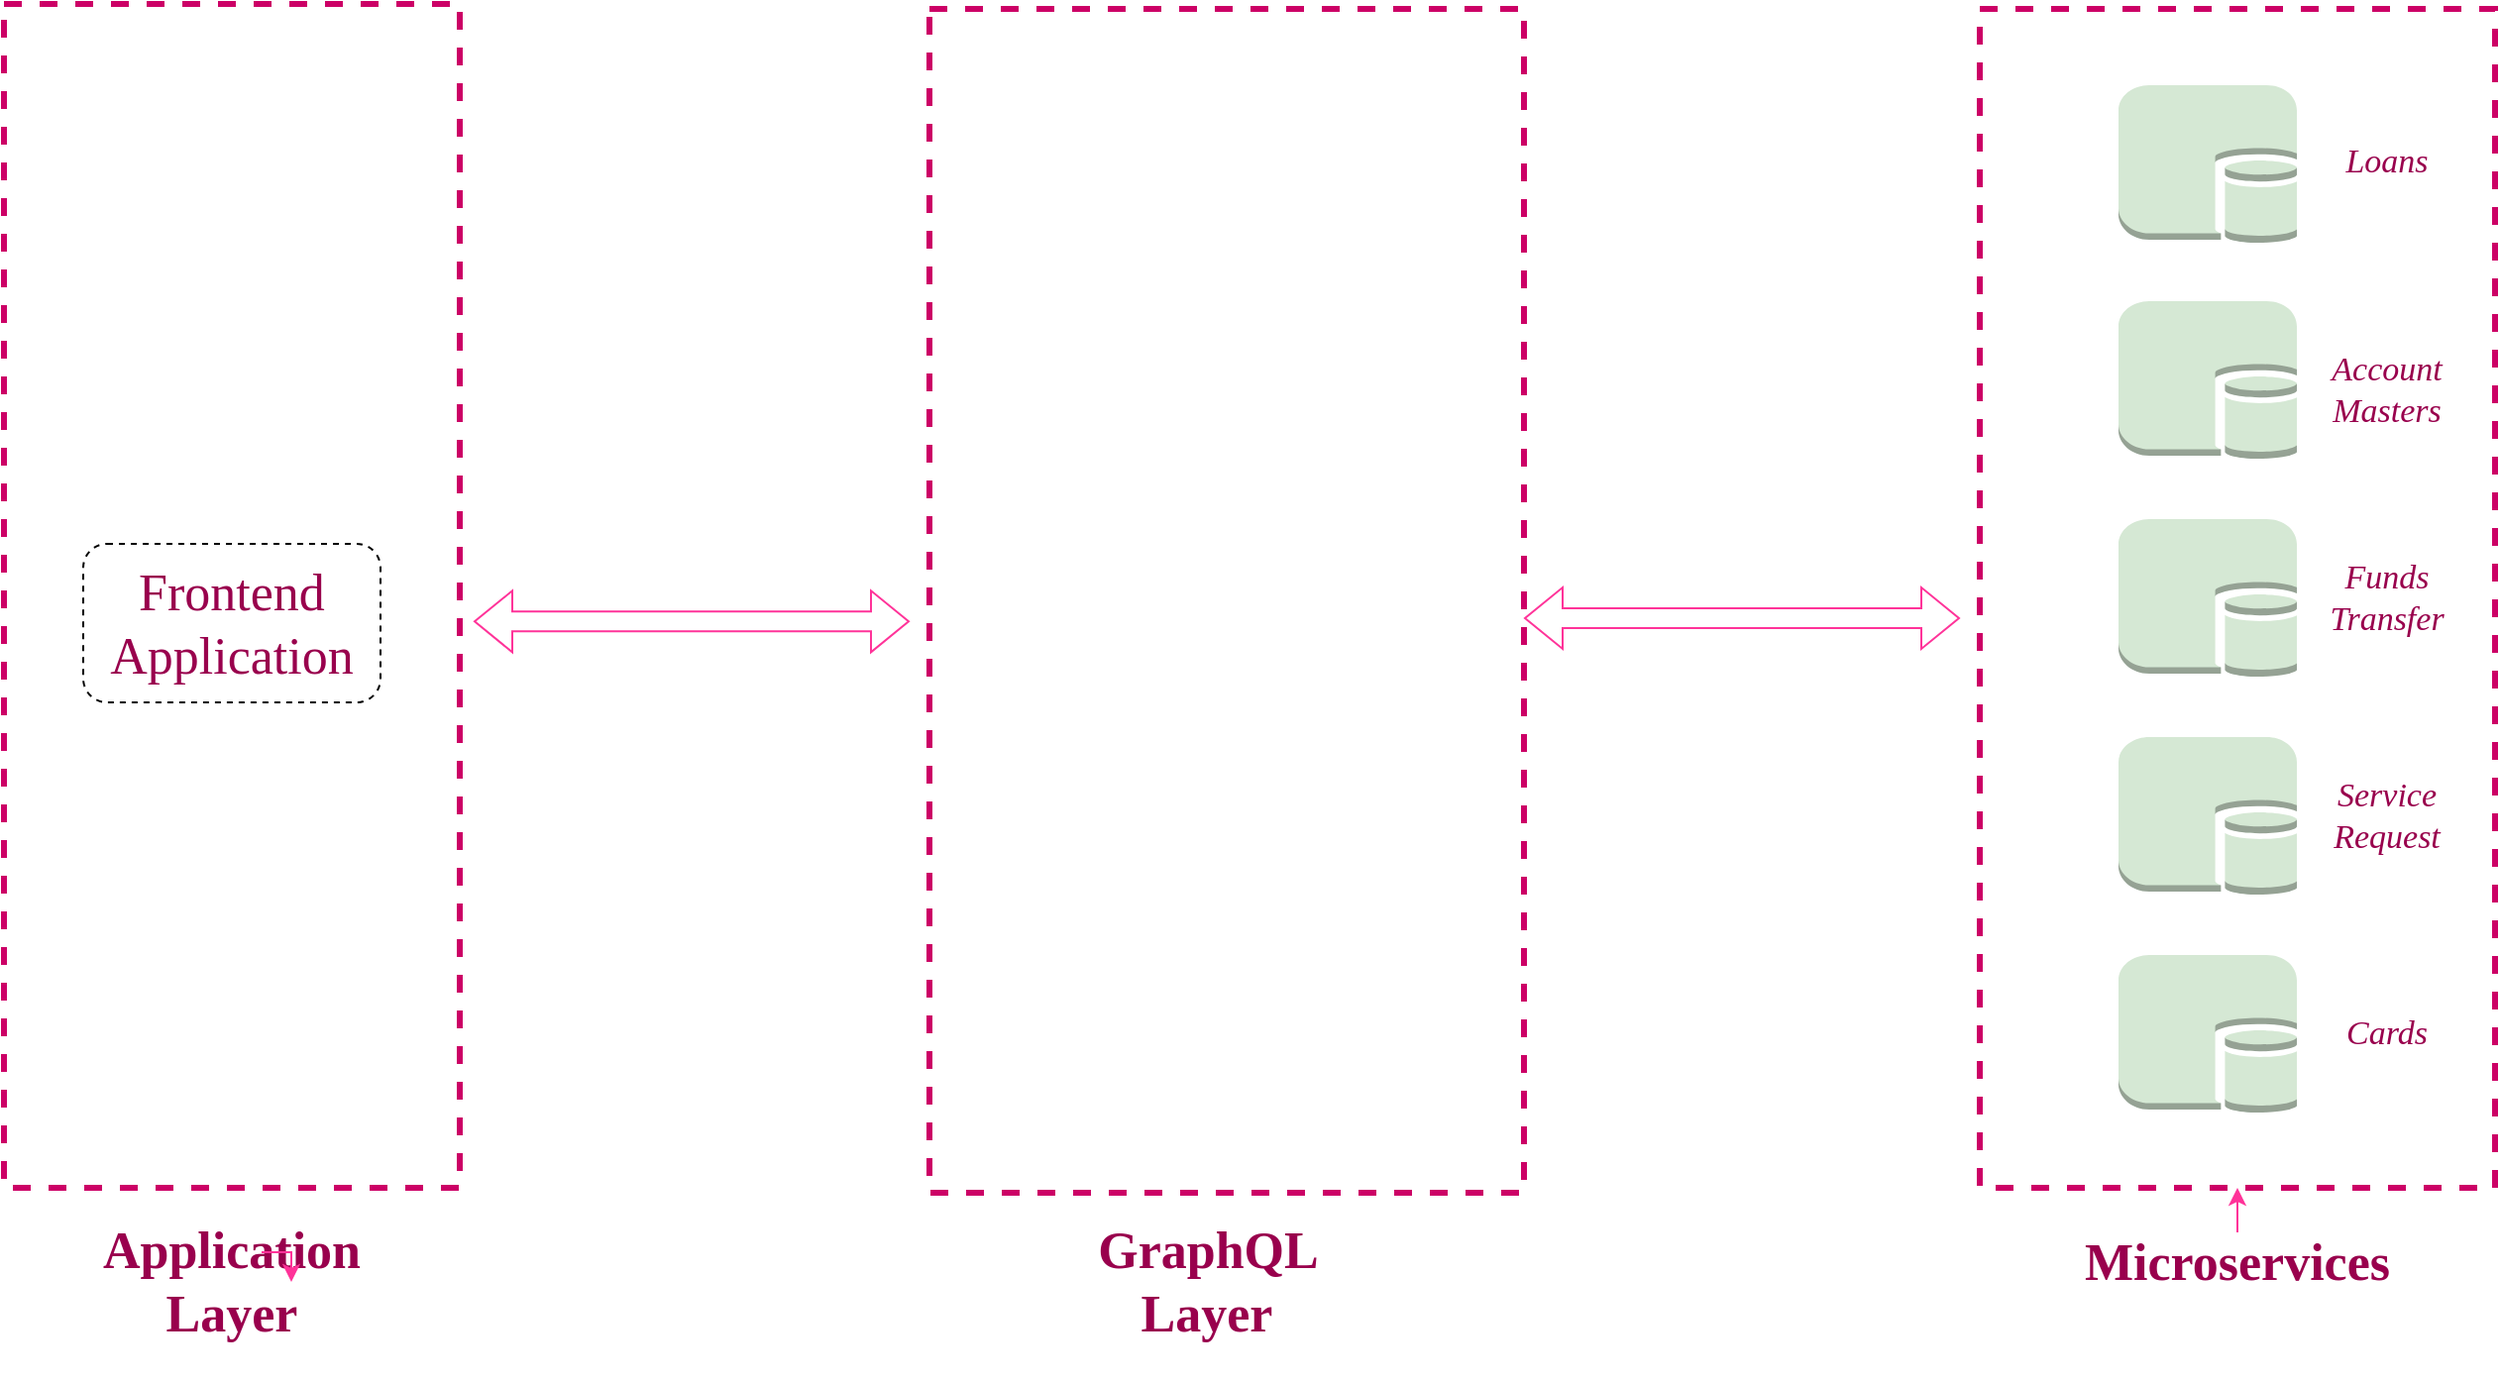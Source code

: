 <mxfile version="20.0.1" type="github" pages="3">
  <diagram id="vRsPocj77_2FEiKNVlzF" name="Top Architecture">
    <mxGraphModel grid="1" page="1" gridSize="10" guides="1" tooltips="1" connect="1" arrows="1" fold="1" pageScale="1" pageWidth="850" pageHeight="1100" math="0" shadow="0">
      <root>
        <mxCell id="0" />
        <mxCell id="1" parent="0" />
        <mxCell id="CYnxBcoMD72s8sqLq3w8-30" value="" style="rounded=0;whiteSpace=wrap;html=1;dashed=1;fontFamily=Tahoma;fontSize=26;fontColor=#99004D;fillColor=none;strokeColor=#CC0066;strokeWidth=3;" vertex="1" parent="1">
          <mxGeometry x="-437" width="230" height="597.5" as="geometry" />
        </mxCell>
        <mxCell id="CYnxBcoMD72s8sqLq3w8-26" value="" style="rounded=0;whiteSpace=wrap;html=1;dashed=1;fontFamily=Tahoma;fontSize=26;fontColor=#99004D;fillColor=none;strokeColor=#CC0066;strokeWidth=3;" vertex="1" parent="1">
          <mxGeometry x="30" y="2.5" width="300" height="597.5" as="geometry" />
        </mxCell>
        <mxCell id="CYnxBcoMD72s8sqLq3w8-9" value="" style="outlineConnect=0;dashed=0;verticalLabelPosition=bottom;verticalAlign=top;align=center;html=1;shape=mxgraph.aws3.db_on_instance;fillColor=#d5e8d4;strokeColor=#82b366;" vertex="1" parent="1">
          <mxGeometry x="630" y="150" width="90" height="80" as="geometry" />
        </mxCell>
        <mxCell id="CYnxBcoMD72s8sqLq3w8-2" value="" style="outlineConnect=0;dashed=0;verticalLabelPosition=bottom;verticalAlign=top;align=center;html=1;shape=mxgraph.aws3.db_on_instance;fillColor=#d5e8d4;strokeColor=#82b366;" vertex="1" parent="1">
          <mxGeometry x="630" y="260" width="90" height="80" as="geometry" />
        </mxCell>
        <mxCell id="CYnxBcoMD72s8sqLq3w8-3" value="&lt;div style=&quot;font-size: 17px;&quot;&gt;&lt;span style=&quot;font-size: 17px;&quot;&gt;Account &lt;br style=&quot;font-size: 17px;&quot;&gt;&lt;/span&gt;&lt;/div&gt;&lt;div style=&quot;font-size: 17px;&quot;&gt;&lt;span style=&quot;font-size: 17px;&quot;&gt;Masters&lt;br style=&quot;font-size: 17px;&quot;&gt;&lt;/span&gt;&lt;/div&gt;" style="text;html=1;align=center;verticalAlign=middle;resizable=0;points=[];autosize=1;strokeColor=none;fillColor=none;fontStyle=2;fontFamily=Tahoma;fontSize=17;fontColor=#99004D;" vertex="1" parent="1">
          <mxGeometry x="725" y="170" width="80" height="50" as="geometry" />
        </mxCell>
        <mxCell id="CYnxBcoMD72s8sqLq3w8-7" value="" style="outlineConnect=0;dashed=0;verticalLabelPosition=bottom;verticalAlign=top;align=center;html=1;shape=mxgraph.aws3.db_on_instance;fillColor=#d5e8d4;strokeColor=#82b366;" vertex="1" parent="1">
          <mxGeometry x="630" y="41" width="90" height="80" as="geometry" />
        </mxCell>
        <mxCell id="CYnxBcoMD72s8sqLq3w8-8" value="&lt;div style=&quot;font-size: 17px;&quot;&gt;&lt;span style=&quot;font-size: 17px;&quot;&gt;Funds&lt;/span&gt;&lt;/div&gt;&lt;div style=&quot;font-size: 17px;&quot;&gt;&lt;span style=&quot;font-size: 17px;&quot;&gt;Transfer&lt;br style=&quot;font-size: 17px;&quot;&gt;&lt;/span&gt;&lt;/div&gt;" style="text;html=1;align=center;verticalAlign=middle;resizable=0;points=[];autosize=1;strokeColor=none;fillColor=none;fontStyle=2;fontFamily=Tahoma;fontSize=17;fontColor=#99004D;" vertex="1" parent="1">
          <mxGeometry x="725" y="275" width="80" height="50" as="geometry" />
        </mxCell>
        <mxCell id="CYnxBcoMD72s8sqLq3w8-10" value="" style="outlineConnect=0;dashed=0;verticalLabelPosition=bottom;verticalAlign=top;align=center;html=1;shape=mxgraph.aws3.db_on_instance;fillColor=#d5e8d4;strokeColor=#82b366;" vertex="1" parent="1">
          <mxGeometry x="630" y="370" width="90" height="80" as="geometry" />
        </mxCell>
        <mxCell id="CYnxBcoMD72s8sqLq3w8-11" value="" style="outlineConnect=0;dashed=0;verticalLabelPosition=bottom;verticalAlign=top;align=center;html=1;shape=mxgraph.aws3.db_on_instance;fillColor=#d5e8d4;strokeColor=#82b366;" vertex="1" parent="1">
          <mxGeometry x="630" y="480" width="90" height="80" as="geometry" />
        </mxCell>
        <mxCell id="CYnxBcoMD72s8sqLq3w8-12" value="Loans" style="text;html=1;align=center;verticalAlign=middle;resizable=0;points=[];autosize=1;strokeColor=none;fillColor=none;fontStyle=2;fontFamily=Tahoma;fontSize=17;fontColor=#99004D;" vertex="1" parent="1">
          <mxGeometry x="735" y="65" width="60" height="30" as="geometry" />
        </mxCell>
        <mxCell id="CYnxBcoMD72s8sqLq3w8-13" value="&lt;div style=&quot;font-size: 17px;&quot;&gt;&lt;span style=&quot;font-size: 17px;&quot;&gt;Service &lt;br style=&quot;font-size: 17px;&quot;&gt;&lt;/span&gt;&lt;/div&gt;&lt;div style=&quot;font-size: 17px;&quot;&gt;&lt;span style=&quot;font-size: 17px;&quot;&gt;Request&lt;/span&gt;&lt;/div&gt;" style="text;html=1;align=center;verticalAlign=middle;resizable=0;points=[];autosize=1;strokeColor=none;fillColor=none;fontStyle=2;fontFamily=Tahoma;fontSize=17;fontColor=#99004D;" vertex="1" parent="1">
          <mxGeometry x="725" y="385" width="80" height="50" as="geometry" />
        </mxCell>
        <mxCell id="CYnxBcoMD72s8sqLq3w8-14" value="&lt;span style=&quot;font-size: 17px;&quot;&gt;Cards&lt;/span&gt;" style="text;html=1;align=center;verticalAlign=middle;resizable=0;points=[];autosize=1;strokeColor=none;fillColor=none;fontStyle=2;fontFamily=Tahoma;fontSize=17;fontColor=#99004D;" vertex="1" parent="1">
          <mxGeometry x="735" y="505" width="60" height="30" as="geometry" />
        </mxCell>
        <mxCell id="CYnxBcoMD72s8sqLq3w8-16" value="" style="shape=image;verticalLabelPosition=bottom;labelBackgroundColor=default;verticalAlign=top;aspect=fixed;imageAspect=0;image=https://www.kindpng.com/picc/m/250-2500982_apollo-graphql-logo-hd-png-download.png;" vertex="1" parent="1">
          <mxGeometry x="55" y="270" width="258.48" height="85" as="geometry" />
        </mxCell>
        <mxCell id="CYnxBcoMD72s8sqLq3w8-17" value="" style="shape=flexArrow;endArrow=classic;startArrow=classic;html=1;rounded=0;fontFamily=Tahoma;fontSize=12;fontColor=#FF3399;fillColor=#FFFFFF;strokeColor=#FF3399;" edge="1" parent="1">
          <mxGeometry width="100" height="100" relative="1" as="geometry">
            <mxPoint x="330" y="310" as="sourcePoint" />
            <mxPoint x="550" y="310" as="targetPoint" />
          </mxGeometry>
        </mxCell>
        <mxCell id="CYnxBcoMD72s8sqLq3w8-22" value="" style="rounded=0;whiteSpace=wrap;html=1;fontFamily=Tahoma;fontSize=17;fontColor=#99004D;fillColor=none;dashed=1;strokeWidth=3;strokeColor=#CC0066;" vertex="1" parent="1">
          <mxGeometry x="560" y="2.5" width="260" height="595" as="geometry" />
        </mxCell>
        <mxCell id="CYnxBcoMD72s8sqLq3w8-28" value="" style="edgeStyle=orthogonalEdgeStyle;rounded=0;orthogonalLoop=1;jettySize=auto;html=1;fontFamily=Tahoma;fontSize=26;fontColor=#99004D;strokeColor=#FF3399;fillColor=#FFFFFF;" edge="1" parent="1" source="CYnxBcoMD72s8sqLq3w8-23" target="CYnxBcoMD72s8sqLq3w8-22">
          <mxGeometry relative="1" as="geometry" />
        </mxCell>
        <mxCell id="CYnxBcoMD72s8sqLq3w8-23" value="&lt;h1 style=&quot;font-size: 26px;&quot;&gt;&lt;font style=&quot;font-size: 26px;&quot;&gt;Microservices&lt;/font&gt;&lt;/h1&gt;" style="text;html=1;strokeColor=none;fillColor=none;align=center;verticalAlign=middle;whiteSpace=wrap;rounded=0;dashed=1;fontFamily=Tahoma;fontSize=17;fontColor=#99004D;" vertex="1" parent="1">
          <mxGeometry x="660" y="620" width="60" height="30" as="geometry" />
        </mxCell>
        <mxCell id="CYnxBcoMD72s8sqLq3w8-24" value="&lt;div&gt;Frontend&lt;/div&gt;&lt;div&gt;Application&lt;br&gt;&lt;/div&gt;" style="rounded=1;whiteSpace=wrap;html=1;dashed=1;fontFamily=Tahoma;fontSize=26;fontColor=#99004D;fillColor=none;" vertex="1" parent="1">
          <mxGeometry x="-397" y="272.5" width="150" height="80" as="geometry" />
        </mxCell>
        <mxCell id="CYnxBcoMD72s8sqLq3w8-29" value="&lt;h1 style=&quot;font-size: 26px;&quot;&gt;&lt;font style=&quot;font-size: 26px;&quot;&gt;GraphQL Layer&lt;br&gt;&lt;/font&gt;&lt;/h1&gt;" style="text;html=1;strokeColor=none;fillColor=none;align=center;verticalAlign=middle;whiteSpace=wrap;rounded=0;dashed=1;fontFamily=Tahoma;fontSize=17;fontColor=#99004D;" vertex="1" parent="1">
          <mxGeometry x="140" y="630" width="60" height="30" as="geometry" />
        </mxCell>
        <mxCell id="CYnxBcoMD72s8sqLq3w8-31" value="" style="shape=flexArrow;endArrow=classic;startArrow=classic;html=1;rounded=0;fontFamily=Tahoma;fontSize=12;fontColor=#FF3399;fillColor=#FFFFFF;strokeColor=#FF3399;" edge="1" parent="1">
          <mxGeometry width="100" height="100" relative="1" as="geometry">
            <mxPoint x="-200" y="311.67" as="sourcePoint" />
            <mxPoint x="20" y="311.67" as="targetPoint" />
          </mxGeometry>
        </mxCell>
        <mxCell id="CYnxBcoMD72s8sqLq3w8-32" value="&lt;h1 style=&quot;font-size: 26px;&quot;&gt;&lt;font style=&quot;font-size: 26px;&quot;&gt;Application Layer&lt;/font&gt;&lt;/h1&gt;" style="text;html=1;strokeColor=none;fillColor=none;align=center;verticalAlign=middle;whiteSpace=wrap;rounded=0;dashed=1;fontFamily=Tahoma;fontSize=17;fontColor=#99004D;" vertex="1" parent="1">
          <mxGeometry x="-352" y="630" width="60" height="30" as="geometry" />
        </mxCell>
        <mxCell id="CYnxBcoMD72s8sqLq3w8-33" style="edgeStyle=orthogonalEdgeStyle;rounded=0;orthogonalLoop=1;jettySize=auto;html=1;exitX=0.75;exitY=0;exitDx=0;exitDy=0;entryX=1;entryY=0.5;entryDx=0;entryDy=0;fontFamily=Tahoma;fontSize=26;fontColor=#99004D;strokeColor=#FF3399;fillColor=#FFFFFF;" edge="1" parent="1" source="CYnxBcoMD72s8sqLq3w8-32" target="CYnxBcoMD72s8sqLq3w8-32">
          <mxGeometry relative="1" as="geometry" />
        </mxCell>
      </root>
    </mxGraphModel>
  </diagram>
  <diagram id="tWN6ITL1jaFZWvNV8QjN" name="Frontend">
    <mxGraphModel grid="1" page="1" gridSize="10" guides="1" tooltips="1" connect="1" arrows="1" fold="1" pageScale="1" pageWidth="827" pageHeight="1169" math="0" shadow="0">
      <root>
        <mxCell id="0" />
        <mxCell id="1" parent="0" />
        <mxCell id="mEwxDdKx8X9GUq1SJ9Rs-1" value="" style="rounded=0;whiteSpace=wrap;html=1;" vertex="1" parent="1">
          <mxGeometry x="940" y="5" width="750" height="370" as="geometry" />
        </mxCell>
        <mxCell id="mEwxDdKx8X9GUq1SJ9Rs-2" value="" style="endArrow=none;html=1;rounded=0;entryX=-0.003;entryY=0.103;entryDx=0;entryDy=0;entryPerimeter=0;exitX=1;exitY=0.108;exitDx=0;exitDy=0;exitPerimeter=0;" edge="1" parent="1" source="mEwxDdKx8X9GUq1SJ9Rs-1" target="mEwxDdKx8X9GUq1SJ9Rs-1">
          <mxGeometry width="50" height="50" relative="1" as="geometry">
            <mxPoint x="400" y="220" as="sourcePoint" />
            <mxPoint x="450" y="170" as="targetPoint" />
          </mxGeometry>
        </mxCell>
        <mxCell id="mEwxDdKx8X9GUq1SJ9Rs-5" value="Customer Overview" style="text;html=1;strokeColor=none;fillColor=none;align=center;verticalAlign=middle;whiteSpace=wrap;rounded=0;fontStyle=1" vertex="1" parent="1">
          <mxGeometry x="50" y="25" width="120" height="30" as="geometry" />
        </mxCell>
        <mxCell id="mEwxDdKx8X9GUq1SJ9Rs-6" value="Transactions" style="text;html=1;strokeColor=none;fillColor=none;align=center;verticalAlign=middle;whiteSpace=wrap;rounded=0;" vertex="1" parent="1">
          <mxGeometry x="330" y="25" width="120" height="30" as="geometry" />
        </mxCell>
        <mxCell id="mEwxDdKx8X9GUq1SJ9Rs-7" value="Services" style="text;html=1;strokeColor=none;fillColor=none;align=center;verticalAlign=middle;whiteSpace=wrap;rounded=0;" vertex="1" parent="1">
          <mxGeometry x="580" y="25" width="120" height="30" as="geometry" />
        </mxCell>
        <mxCell id="mEwxDdKx8X9GUq1SJ9Rs-8" value="" style="rounded=1;whiteSpace=wrap;html=1;" vertex="1" parent="1">
          <mxGeometry x="50" y="75" width="335" height="195" as="geometry" />
        </mxCell>
        <mxCell id="mEwxDdKx8X9GUq1SJ9Rs-9" value="Personal Information" style="text;html=1;align=center;verticalAlign=middle;resizable=0;points=[];autosize=1;strokeColor=none;fillColor=none;" vertex="1" parent="1">
          <mxGeometry x="155" y="85" width="125" height="20" as="geometry" />
        </mxCell>
        <mxCell id="mEwxDdKx8X9GUq1SJ9Rs-10" value="" style="endArrow=none;html=1;rounded=0;" edge="1" parent="1">
          <mxGeometry width="50" height="50" relative="1" as="geometry">
            <mxPoint x="50" y="110" as="sourcePoint" />
            <mxPoint x="385" y="110" as="targetPoint" />
          </mxGeometry>
        </mxCell>
        <mxCell id="mEwxDdKx8X9GUq1SJ9Rs-11" value="Name:" style="text;html=1;align=center;verticalAlign=middle;resizable=0;points=[];autosize=1;strokeColor=none;fillColor=none;" vertex="1" parent="1">
          <mxGeometry x="80" y="125" width="50" height="20" as="geometry" />
        </mxCell>
        <mxCell id="mEwxDdKx8X9GUq1SJ9Rs-12" value="Age:" style="text;html=1;strokeColor=none;fillColor=none;align=center;verticalAlign=middle;whiteSpace=wrap;rounded=0;" vertex="1" parent="1">
          <mxGeometry x="70" y="140" width="60" height="30" as="geometry" />
        </mxCell>
        <mxCell id="mEwxDdKx8X9GUq1SJ9Rs-13" value="Sex:" style="text;html=1;strokeColor=none;fillColor=none;align=center;verticalAlign=middle;whiteSpace=wrap;rounded=0;" vertex="1" parent="1">
          <mxGeometry x="70" y="165" width="60" height="30" as="geometry" />
        </mxCell>
        <mxCell id="mEwxDdKx8X9GUq1SJ9Rs-14" value="DoB:" style="text;html=1;strokeColor=none;fillColor=none;align=center;verticalAlign=middle;whiteSpace=wrap;rounded=0;" vertex="1" parent="1">
          <mxGeometry x="70" y="185" width="60" height="30" as="geometry" />
        </mxCell>
        <mxCell id="mEwxDdKx8X9GUq1SJ9Rs-15" value="National ID:" style="text;html=1;strokeColor=none;fillColor=none;align=center;verticalAlign=middle;whiteSpace=wrap;rounded=0;" vertex="1" parent="1">
          <mxGeometry x="75" y="210" width="85" height="30" as="geometry" />
        </mxCell>
        <mxCell id="mEwxDdKx8X9GUq1SJ9Rs-16" value="Address:" style="text;html=1;strokeColor=none;fillColor=none;align=center;verticalAlign=middle;whiteSpace=wrap;rounded=0;" vertex="1" parent="1">
          <mxGeometry x="80" y="235" width="60" height="30" as="geometry" />
        </mxCell>
        <mxCell id="mEwxDdKx8X9GUq1SJ9Rs-17" value="Andrew Symonds" style="text;html=1;strokeColor=none;fillColor=none;align=center;verticalAlign=middle;whiteSpace=wrap;rounded=0;" vertex="1" parent="1">
          <mxGeometry x="165" y="120" width="170" height="30" as="geometry" />
        </mxCell>
        <mxCell id="mEwxDdKx8X9GUq1SJ9Rs-18" value="50" style="text;html=1;strokeColor=none;fillColor=none;align=center;verticalAlign=middle;whiteSpace=wrap;rounded=0;" vertex="1" parent="1">
          <mxGeometry x="190" y="140" width="60" height="30" as="geometry" />
        </mxCell>
        <mxCell id="mEwxDdKx8X9GUq1SJ9Rs-19" value="Male" style="text;html=1;strokeColor=none;fillColor=none;align=center;verticalAlign=middle;whiteSpace=wrap;rounded=0;" vertex="1" parent="1">
          <mxGeometry x="195" y="160" width="60" height="30" as="geometry" />
        </mxCell>
        <mxCell id="mEwxDdKx8X9GUq1SJ9Rs-20" value="29/12/1972" style="text;html=1;strokeColor=none;fillColor=none;align=center;verticalAlign=middle;whiteSpace=wrap;rounded=0;" vertex="1" parent="1">
          <mxGeometry x="210" y="185" width="60" height="30" as="geometry" />
        </mxCell>
        <mxCell id="mEwxDdKx8X9GUq1SJ9Rs-22" value="BY*******N" style="text;html=1;strokeColor=none;fillColor=none;align=center;verticalAlign=middle;whiteSpace=wrap;rounded=0;" vertex="1" parent="1">
          <mxGeometry x="210" y="210" width="60" height="30" as="geometry" />
        </mxCell>
        <mxCell id="mEwxDdKx8X9GUq1SJ9Rs-23" value="101, Clock Tower, Gurgaon" style="text;html=1;strokeColor=none;fillColor=none;align=center;verticalAlign=middle;whiteSpace=wrap;rounded=0;" vertex="1" parent="1">
          <mxGeometry x="160" y="235" width="230" height="30" as="geometry" />
        </mxCell>
        <mxCell id="mEwxDdKx8X9GUq1SJ9Rs-24" value="" style="rounded=1;whiteSpace=wrap;html=1;" vertex="1" parent="1">
          <mxGeometry x="455" y="75" width="335" height="200" as="geometry" />
        </mxCell>
        <mxCell id="mEwxDdKx8X9GUq1SJ9Rs-25" value="Account Details" style="text;html=1;align=center;verticalAlign=middle;resizable=0;points=[];autosize=1;strokeColor=none;fillColor=none;" vertex="1" parent="1">
          <mxGeometry x="575" y="85" width="95" height="20" as="geometry" />
        </mxCell>
        <mxCell id="mEwxDdKx8X9GUq1SJ9Rs-26" value="" style="endArrow=none;html=1;rounded=0;" edge="1" parent="1">
          <mxGeometry width="50" height="50" relative="1" as="geometry">
            <mxPoint x="455" y="110" as="sourcePoint" />
            <mxPoint x="790.0" y="110" as="targetPoint" />
          </mxGeometry>
        </mxCell>
        <mxCell id="mEwxDdKx8X9GUq1SJ9Rs-27" value="Account No.:" style="text;html=1;align=center;verticalAlign=middle;resizable=0;points=[];autosize=1;strokeColor=none;fillColor=none;" vertex="1" parent="1">
          <mxGeometry x="482.5" y="122.5" width="80" height="20" as="geometry" />
        </mxCell>
        <mxCell id="mEwxDdKx8X9GUq1SJ9Rs-31" value="Rate of Interest" style="text;html=1;strokeColor=none;fillColor=none;align=center;verticalAlign=middle;whiteSpace=wrap;rounded=0;" vertex="1" parent="1">
          <mxGeometry x="475" y="177.5" width="105" height="30" as="geometry" />
        </mxCell>
        <mxCell id="mEwxDdKx8X9GUq1SJ9Rs-32" value="IFSC:" style="text;html=1;strokeColor=none;fillColor=none;align=center;verticalAlign=middle;whiteSpace=wrap;rounded=0;" vertex="1" parent="1">
          <mxGeometry x="475" y="137.5" width="60" height="30" as="geometry" />
        </mxCell>
        <mxCell id="mEwxDdKx8X9GUq1SJ9Rs-33" value="1021********34" style="text;html=1;strokeColor=none;fillColor=none;align=center;verticalAlign=middle;whiteSpace=wrap;rounded=0;" vertex="1" parent="1">
          <mxGeometry x="572.5" y="115" width="170" height="30" as="geometry" />
        </mxCell>
        <mxCell id="mEwxDdKx8X9GUq1SJ9Rs-37" value="3.5%" style="text;html=1;strokeColor=none;fillColor=none;align=center;verticalAlign=middle;whiteSpace=wrap;rounded=0;" vertex="1" parent="1">
          <mxGeometry x="612.5" y="182.5" width="60" height="30" as="geometry" />
        </mxCell>
        <mxCell id="mEwxDdKx8X9GUq1SJ9Rs-38" value="HZ002345" style="text;html=1;strokeColor=none;fillColor=none;align=center;verticalAlign=middle;whiteSpace=wrap;rounded=0;" vertex="1" parent="1">
          <mxGeometry x="532.5" y="135" width="230" height="30" as="geometry" />
        </mxCell>
        <mxCell id="mEwxDdKx8X9GUq1SJ9Rs-43" value="Balance:" style="text;html=1;strokeColor=none;fillColor=none;align=center;verticalAlign=middle;whiteSpace=wrap;rounded=0;" vertex="1" parent="1">
          <mxGeometry x="482.5" y="157.5" width="60" height="30" as="geometry" />
        </mxCell>
        <mxCell id="mEwxDdKx8X9GUq1SJ9Rs-44" value="Account Type:" style="text;html=1;strokeColor=none;fillColor=none;align=center;verticalAlign=middle;whiteSpace=wrap;rounded=0;" vertex="1" parent="1">
          <mxGeometry x="482.5" y="202.5" width="85" height="30" as="geometry" />
        </mxCell>
        <mxCell id="mEwxDdKx8X9GUq1SJ9Rs-45" value="Home branch code:" style="text;html=1;strokeColor=none;fillColor=none;align=center;verticalAlign=middle;whiteSpace=wrap;rounded=0;" vertex="1" parent="1">
          <mxGeometry x="482.5" y="227.5" width="115" height="30" as="geometry" />
        </mxCell>
        <mxCell id="mEwxDdKx8X9GUq1SJ9Rs-46" value="50,000" style="text;html=1;strokeColor=none;fillColor=none;align=center;verticalAlign=middle;whiteSpace=wrap;rounded=0;" vertex="1" parent="1">
          <mxGeometry x="612.5" y="162.5" width="60" height="30" as="geometry" />
        </mxCell>
        <mxCell id="mEwxDdKx8X9GUq1SJ9Rs-47" value="Saving Account" style="text;html=1;strokeColor=none;fillColor=none;align=center;verticalAlign=middle;whiteSpace=wrap;rounded=0;" vertex="1" parent="1">
          <mxGeometry x="602.5" y="202.5" width="115" height="30" as="geometry" />
        </mxCell>
        <mxCell id="mEwxDdKx8X9GUq1SJ9Rs-48" value="HauzKhas0023" style="text;html=1;strokeColor=none;fillColor=none;align=center;verticalAlign=middle;whiteSpace=wrap;rounded=0;" vertex="1" parent="1">
          <mxGeometry x="632.5" y="227.5" width="60" height="30" as="geometry" />
        </mxCell>
        <mxCell id="mEwxDdKx8X9GUq1SJ9Rs-49" value="" style="shape=image;html=1;verticalAlign=top;verticalLabelPosition=bottom;labelBackgroundColor=#ffffff;imageAspect=0;aspect=fixed;image=https://cdn2.iconfinder.com/data/icons/boxicons-regular-vol-3/24/bx-rupee-128.png" vertex="1" parent="1">
          <mxGeometry x="667.5" y="170" width="15" height="15" as="geometry" />
        </mxCell>
        <mxCell id="mEwxDdKx8X9GUq1SJ9Rs-52" value="&lt;b&gt;Loans&lt;/b&gt;" style="text;html=1;strokeColor=none;fillColor=none;align=center;verticalAlign=middle;whiteSpace=wrap;rounded=0;" vertex="1" parent="1">
          <mxGeometry x="50" y="300" width="60" height="30" as="geometry" />
        </mxCell>
        <mxCell id="mEwxDdKx8X9GUq1SJ9Rs-124" value="&lt;b&gt;Cards&lt;/b&gt;" style="text;html=1;strokeColor=none;fillColor=none;align=center;verticalAlign=middle;whiteSpace=wrap;rounded=0;" vertex="1" parent="1">
          <mxGeometry x="50" y="785" width="60" height="30" as="geometry" />
        </mxCell>
        <mxCell id="mEwxDdKx8X9GUq1SJ9Rs-125" value="" style="rounded=1;whiteSpace=wrap;html=1;" vertex="1" parent="1">
          <mxGeometry x="50" y="835" width="335" height="180" as="geometry" />
        </mxCell>
        <mxCell id="mEwxDdKx8X9GUq1SJ9Rs-126" value="Credit Card" style="text;html=1;align=center;verticalAlign=middle;resizable=0;points=[];autosize=1;strokeColor=none;fillColor=none;" vertex="1" parent="1">
          <mxGeometry x="181" y="845" width="75" height="20" as="geometry" />
        </mxCell>
        <mxCell id="mEwxDdKx8X9GUq1SJ9Rs-127" value="" style="endArrow=none;html=1;rounded=0;" edge="1" parent="1">
          <mxGeometry width="50" height="50" relative="1" as="geometry">
            <mxPoint x="50" y="870" as="sourcePoint" />
            <mxPoint x="385" y="870" as="targetPoint" />
          </mxGeometry>
        </mxCell>
        <mxCell id="mEwxDdKx8X9GUq1SJ9Rs-128" value="EMI:" style="text;html=1;align=center;verticalAlign=middle;resizable=0;points=[];autosize=1;strokeColor=none;fillColor=none;" vertex="1" parent="1">
          <mxGeometry x="86" y="885" width="40" height="20" as="geometry" />
        </mxCell>
        <mxCell id="mEwxDdKx8X9GUq1SJ9Rs-129" value="Tenure" style="text;html=1;strokeColor=none;fillColor=none;align=center;verticalAlign=middle;whiteSpace=wrap;rounded=0;" vertex="1" parent="1">
          <mxGeometry x="80" y="900" width="60" height="30" as="geometry" />
        </mxCell>
        <mxCell id="mEwxDdKx8X9GUq1SJ9Rs-130" value="Interest" style="text;html=1;strokeColor=none;fillColor=none;align=center;verticalAlign=middle;whiteSpace=wrap;rounded=0;" vertex="1" parent="1">
          <mxGeometry x="82.5" y="925" width="60" height="30" as="geometry" />
        </mxCell>
        <mxCell id="mEwxDdKx8X9GUq1SJ9Rs-131" value="DoB:" style="text;html=1;strokeColor=none;fillColor=none;align=center;verticalAlign=middle;whiteSpace=wrap;rounded=0;" vertex="1" parent="1">
          <mxGeometry x="77.5" y="950" width="60" height="30" as="geometry" />
        </mxCell>
        <mxCell id="mEwxDdKx8X9GUq1SJ9Rs-132" value="Payable Amount" style="text;html=1;strokeColor=none;fillColor=none;align=center;verticalAlign=middle;whiteSpace=wrap;rounded=0;" vertex="1" parent="1">
          <mxGeometry x="86" y="975" width="97.5" height="30" as="geometry" />
        </mxCell>
        <mxCell id="mEwxDdKx8X9GUq1SJ9Rs-133" value="40,000" style="text;html=1;strokeColor=none;fillColor=none;align=center;verticalAlign=middle;whiteSpace=wrap;rounded=0;" vertex="1" parent="1">
          <mxGeometry x="167.5" y="880" width="170" height="30" as="geometry" />
        </mxCell>
        <mxCell id="mEwxDdKx8X9GUq1SJ9Rs-134" value="4 years" style="text;html=1;strokeColor=none;fillColor=none;align=center;verticalAlign=middle;whiteSpace=wrap;rounded=0;" vertex="1" parent="1">
          <mxGeometry x="222.5" y="900" width="60" height="30" as="geometry" />
        </mxCell>
        <mxCell id="mEwxDdKx8X9GUq1SJ9Rs-135" value="7%" style="text;html=1;strokeColor=none;fillColor=none;align=center;verticalAlign=middle;whiteSpace=wrap;rounded=0;" vertex="1" parent="1">
          <mxGeometry x="212.5" y="925" width="60" height="30" as="geometry" />
        </mxCell>
        <mxCell id="mEwxDdKx8X9GUq1SJ9Rs-136" value="29/12/1972" style="text;html=1;strokeColor=none;fillColor=none;align=center;verticalAlign=middle;whiteSpace=wrap;rounded=0;" vertex="1" parent="1">
          <mxGeometry x="232.5" y="950" width="60" height="30" as="geometry" />
        </mxCell>
        <mxCell id="mEwxDdKx8X9GUq1SJ9Rs-137" value="5,00,000" style="text;html=1;strokeColor=none;fillColor=none;align=center;verticalAlign=middle;whiteSpace=wrap;rounded=0;" vertex="1" parent="1">
          <mxGeometry x="227.5" y="975" width="60" height="30" as="geometry" />
        </mxCell>
        <mxCell id="mEwxDdKx8X9GUq1SJ9Rs-165" value="Loans" style="shape=table;startSize=30;container=1;collapsible=0;childLayout=tableLayout;fontStyle=1;align=center;swimlaneFillColor=default;" vertex="1" parent="1">
          <mxGeometry x="65" y="355" width="441" height="190" as="geometry" />
        </mxCell>
        <mxCell id="mEwxDdKx8X9GUq1SJ9Rs-184" style="shape=tableRow;horizontal=0;startSize=0;swimlaneHead=0;swimlaneBody=0;top=0;left=0;bottom=0;right=0;collapsible=0;dropTarget=0;fillColor=none;points=[[0,0.5],[1,0.5]];portConstraint=eastwest;" vertex="1" parent="mEwxDdKx8X9GUq1SJ9Rs-165">
          <mxGeometry y="30" width="441" height="40" as="geometry" />
        </mxCell>
        <mxCell id="mEwxDdKx8X9GUq1SJ9Rs-185" style="shape=partialRectangle;html=1;whiteSpace=wrap;connectable=0;fillColor=none;top=0;left=0;bottom=0;right=0;overflow=hidden;" vertex="1" parent="mEwxDdKx8X9GUq1SJ9Rs-184">
          <mxGeometry width="88" height="40" as="geometry">
            <mxRectangle width="88" height="40" as="alternateBounds" />
          </mxGeometry>
        </mxCell>
        <mxCell id="mEwxDdKx8X9GUq1SJ9Rs-186" value="&lt;b&gt;EMI&lt;/b&gt;" style="shape=partialRectangle;html=1;whiteSpace=wrap;connectable=0;fillColor=none;top=0;left=0;bottom=0;right=0;overflow=hidden;" vertex="1" parent="mEwxDdKx8X9GUq1SJ9Rs-184">
          <mxGeometry x="88" width="88" height="40" as="geometry">
            <mxRectangle width="88" height="40" as="alternateBounds" />
          </mxGeometry>
        </mxCell>
        <mxCell id="mEwxDdKx8X9GUq1SJ9Rs-187" value="&lt;b&gt;Tenure&lt;/b&gt;" style="shape=partialRectangle;html=1;whiteSpace=wrap;connectable=0;fillColor=none;top=0;left=0;bottom=0;right=0;overflow=hidden;" vertex="1" parent="mEwxDdKx8X9GUq1SJ9Rs-184">
          <mxGeometry x="176" width="88" height="40" as="geometry">
            <mxRectangle width="88" height="40" as="alternateBounds" />
          </mxGeometry>
        </mxCell>
        <mxCell id="mEwxDdKx8X9GUq1SJ9Rs-188" value="&lt;b&gt;Interest&lt;/b&gt;" style="shape=partialRectangle;html=1;whiteSpace=wrap;connectable=0;fillColor=none;top=0;left=0;bottom=0;right=0;overflow=hidden;" vertex="1" parent="mEwxDdKx8X9GUq1SJ9Rs-184">
          <mxGeometry x="264" width="89" height="40" as="geometry">
            <mxRectangle width="89" height="40" as="alternateBounds" />
          </mxGeometry>
        </mxCell>
        <mxCell id="mEwxDdKx8X9GUq1SJ9Rs-189" value="&lt;b&gt;Payable Amt&lt;/b&gt;" style="shape=partialRectangle;html=1;whiteSpace=wrap;connectable=0;fillColor=none;top=0;left=0;bottom=0;right=0;overflow=hidden;" vertex="1" parent="mEwxDdKx8X9GUq1SJ9Rs-184">
          <mxGeometry x="353" width="88" height="40" as="geometry">
            <mxRectangle width="88" height="40" as="alternateBounds" />
          </mxGeometry>
        </mxCell>
        <mxCell id="mEwxDdKx8X9GUq1SJ9Rs-166" value="" style="shape=tableRow;horizontal=0;startSize=0;swimlaneHead=0;swimlaneBody=0;top=0;left=0;bottom=0;right=0;collapsible=0;dropTarget=0;fillColor=none;points=[[0,0.5],[1,0.5]];portConstraint=eastwest;" vertex="1" parent="mEwxDdKx8X9GUq1SJ9Rs-165">
          <mxGeometry y="70" width="441" height="40" as="geometry" />
        </mxCell>
        <mxCell id="mEwxDdKx8X9GUq1SJ9Rs-181" value="Mobile" style="shape=partialRectangle;html=1;whiteSpace=wrap;connectable=0;fillColor=none;top=0;left=0;bottom=0;right=0;overflow=hidden;" vertex="1" parent="mEwxDdKx8X9GUq1SJ9Rs-166">
          <mxGeometry width="88" height="40" as="geometry">
            <mxRectangle width="88" height="40" as="alternateBounds" />
          </mxGeometry>
        </mxCell>
        <mxCell id="mEwxDdKx8X9GUq1SJ9Rs-178" value="4,000" style="shape=partialRectangle;html=1;whiteSpace=wrap;connectable=0;fillColor=none;top=0;left=0;bottom=0;right=0;overflow=hidden;" vertex="1" parent="mEwxDdKx8X9GUq1SJ9Rs-166">
          <mxGeometry x="88" width="88" height="40" as="geometry">
            <mxRectangle width="88" height="40" as="alternateBounds" />
          </mxGeometry>
        </mxCell>
        <mxCell id="mEwxDdKx8X9GUq1SJ9Rs-167" value="&amp;nbsp;4 Y&lt;span style=&quot;white-space: pre;&quot;&gt; &lt;/span&gt;" style="shape=partialRectangle;html=1;whiteSpace=wrap;connectable=0;fillColor=none;top=0;left=0;bottom=0;right=0;overflow=hidden;" vertex="1" parent="mEwxDdKx8X9GUq1SJ9Rs-166">
          <mxGeometry x="176" width="88" height="40" as="geometry">
            <mxRectangle width="88" height="40" as="alternateBounds" />
          </mxGeometry>
        </mxCell>
        <mxCell id="mEwxDdKx8X9GUq1SJ9Rs-168" value="&amp;nbsp; &amp;nbsp; 7.4%&lt;span style=&quot;white-space: pre;&quot;&gt; &lt;/span&gt;" style="shape=partialRectangle;html=1;whiteSpace=wrap;connectable=0;fillColor=none;top=0;left=0;bottom=0;right=0;overflow=hidden;" vertex="1" parent="mEwxDdKx8X9GUq1SJ9Rs-166">
          <mxGeometry x="264" width="89" height="40" as="geometry">
            <mxRectangle width="89" height="40" as="alternateBounds" />
          </mxGeometry>
        </mxCell>
        <mxCell id="mEwxDdKx8X9GUq1SJ9Rs-169" value="1,00,000" style="shape=partialRectangle;html=1;whiteSpace=wrap;connectable=0;fillColor=none;top=0;left=0;bottom=0;right=0;overflow=hidden;" vertex="1" parent="mEwxDdKx8X9GUq1SJ9Rs-166">
          <mxGeometry x="353" width="88" height="40" as="geometry">
            <mxRectangle width="88" height="40" as="alternateBounds" />
          </mxGeometry>
        </mxCell>
        <mxCell id="mEwxDdKx8X9GUq1SJ9Rs-170" value="" style="shape=tableRow;horizontal=0;startSize=0;swimlaneHead=0;swimlaneBody=0;top=0;left=0;bottom=0;right=0;collapsible=0;dropTarget=0;fillColor=none;points=[[0,0.5],[1,0.5]];portConstraint=eastwest;" vertex="1" parent="mEwxDdKx8X9GUq1SJ9Rs-165">
          <mxGeometry y="110" width="441" height="40" as="geometry" />
        </mxCell>
        <mxCell id="mEwxDdKx8X9GUq1SJ9Rs-182" value="Laptop" style="shape=partialRectangle;html=1;whiteSpace=wrap;connectable=0;fillColor=none;top=0;left=0;bottom=0;right=0;overflow=hidden;" vertex="1" parent="mEwxDdKx8X9GUq1SJ9Rs-170">
          <mxGeometry width="88" height="40" as="geometry">
            <mxRectangle width="88" height="40" as="alternateBounds" />
          </mxGeometry>
        </mxCell>
        <mxCell id="mEwxDdKx8X9GUq1SJ9Rs-179" value="5,000" style="shape=partialRectangle;html=1;whiteSpace=wrap;connectable=0;fillColor=none;top=0;left=0;bottom=0;right=0;overflow=hidden;" vertex="1" parent="mEwxDdKx8X9GUq1SJ9Rs-170">
          <mxGeometry x="88" width="88" height="40" as="geometry">
            <mxRectangle width="88" height="40" as="alternateBounds" />
          </mxGeometry>
        </mxCell>
        <mxCell id="mEwxDdKx8X9GUq1SJ9Rs-171" value="5 Y" style="shape=partialRectangle;html=1;whiteSpace=wrap;connectable=0;fillColor=none;top=0;left=0;bottom=0;right=0;overflow=hidden;" vertex="1" parent="mEwxDdKx8X9GUq1SJ9Rs-170">
          <mxGeometry x="176" width="88" height="40" as="geometry">
            <mxRectangle width="88" height="40" as="alternateBounds" />
          </mxGeometry>
        </mxCell>
        <mxCell id="mEwxDdKx8X9GUq1SJ9Rs-172" value="7.4%" style="shape=partialRectangle;html=1;whiteSpace=wrap;connectable=0;fillColor=none;top=0;left=0;bottom=0;right=0;overflow=hidden;" vertex="1" parent="mEwxDdKx8X9GUq1SJ9Rs-170">
          <mxGeometry x="264" width="89" height="40" as="geometry">
            <mxRectangle width="89" height="40" as="alternateBounds" />
          </mxGeometry>
        </mxCell>
        <mxCell id="mEwxDdKx8X9GUq1SJ9Rs-173" value="&lt;span style=&quot;&quot;&gt;2,00,000&lt;/span&gt;" style="shape=partialRectangle;html=1;whiteSpace=wrap;connectable=0;fillColor=none;top=0;left=0;bottom=0;right=0;overflow=hidden;" vertex="1" parent="mEwxDdKx8X9GUq1SJ9Rs-170">
          <mxGeometry x="353" width="88" height="40" as="geometry">
            <mxRectangle width="88" height="40" as="alternateBounds" />
          </mxGeometry>
        </mxCell>
        <mxCell id="mEwxDdKx8X9GUq1SJ9Rs-174" value="" style="shape=tableRow;horizontal=0;startSize=0;swimlaneHead=0;swimlaneBody=0;top=0;left=0;bottom=0;right=0;collapsible=0;dropTarget=0;fillColor=none;points=[[0,0.5],[1,0.5]];portConstraint=eastwest;" vertex="1" parent="mEwxDdKx8X9GUq1SJ9Rs-165">
          <mxGeometry y="150" width="441" height="40" as="geometry" />
        </mxCell>
        <mxCell id="mEwxDdKx8X9GUq1SJ9Rs-183" value="Home" style="shape=partialRectangle;html=1;whiteSpace=wrap;connectable=0;fillColor=none;top=0;left=0;bottom=0;right=0;overflow=hidden;" vertex="1" parent="mEwxDdKx8X9GUq1SJ9Rs-174">
          <mxGeometry width="88" height="40" as="geometry">
            <mxRectangle width="88" height="40" as="alternateBounds" />
          </mxGeometry>
        </mxCell>
        <mxCell id="mEwxDdKx8X9GUq1SJ9Rs-180" value="40,000" style="shape=partialRectangle;html=1;whiteSpace=wrap;connectable=0;fillColor=none;top=0;left=0;bottom=0;right=0;overflow=hidden;" vertex="1" parent="mEwxDdKx8X9GUq1SJ9Rs-174">
          <mxGeometry x="88" width="88" height="40" as="geometry">
            <mxRectangle width="88" height="40" as="alternateBounds" />
          </mxGeometry>
        </mxCell>
        <mxCell id="mEwxDdKx8X9GUq1SJ9Rs-175" value="8 Y" style="shape=partialRectangle;html=1;whiteSpace=wrap;connectable=0;fillColor=none;top=0;left=0;bottom=0;right=0;overflow=hidden;" vertex="1" parent="mEwxDdKx8X9GUq1SJ9Rs-174">
          <mxGeometry x="176" width="88" height="40" as="geometry">
            <mxRectangle width="88" height="40" as="alternateBounds" />
          </mxGeometry>
        </mxCell>
        <mxCell id="mEwxDdKx8X9GUq1SJ9Rs-176" value="7.5%" style="shape=partialRectangle;html=1;whiteSpace=wrap;connectable=0;fillColor=none;top=0;left=0;bottom=0;right=0;overflow=hidden;" vertex="1" parent="mEwxDdKx8X9GUq1SJ9Rs-174">
          <mxGeometry x="264" width="89" height="40" as="geometry">
            <mxRectangle width="89" height="40" as="alternateBounds" />
          </mxGeometry>
        </mxCell>
        <mxCell id="mEwxDdKx8X9GUq1SJ9Rs-177" value="&lt;br&gt;&lt;span style=&quot;color: rgb(0, 0, 0); font-family: Helvetica; font-size: 12px; font-style: normal; font-variant-ligatures: normal; font-variant-caps: normal; font-weight: 400; letter-spacing: normal; orphans: 2; text-align: center; text-indent: 0px; text-transform: none; widows: 2; word-spacing: 0px; -webkit-text-stroke-width: 0px; background-color: rgb(248, 249, 250); text-decoration-thickness: initial; text-decoration-style: initial; text-decoration-color: initial; float: none; display: inline !important;&quot;&gt;50,00,000&lt;/span&gt;&lt;br&gt;" style="shape=partialRectangle;html=1;whiteSpace=wrap;connectable=0;fillColor=none;top=0;left=0;bottom=0;right=0;overflow=hidden;" vertex="1" parent="mEwxDdKx8X9GUq1SJ9Rs-174">
          <mxGeometry x="353" width="88" height="40" as="geometry">
            <mxRectangle width="88" height="40" as="alternateBounds" />
          </mxGeometry>
        </mxCell>
      </root>
    </mxGraphModel>
  </diagram>
  <diagram id="2AicZIG3mlAm-CI6rhw_" name="1) Overview">
    <mxGraphModel dx="1871" dy="574" grid="1" gridSize="10" guides="1" tooltips="1" connect="1" arrows="1" fold="1" page="1" pageScale="1" pageWidth="850" pageHeight="1100" math="0" shadow="0">
      <root>
        <mxCell id="0" />
        <mxCell id="1" parent="0" />
        <mxCell id="yQqlY0zTK81EClHOCgJx-1" value="Masters&lt;br&gt;Service" style="shape=umlLifeline;perimeter=lifelinePerimeter;whiteSpace=wrap;html=1;container=1;collapsible=0;recursiveResize=0;outlineConnect=0;rounded=1;shadow=0;comic=0;labelBackgroundColor=none;strokeWidth=1;fontFamily=Verdana;fontSize=12;align=center;" vertex="1" parent="1">
          <mxGeometry x="316" y="80" width="100" height="580" as="geometry" />
        </mxCell>
        <mxCell id="yQqlY0zTK81EClHOCgJx-2" value="" style="html=1;points=[];perimeter=orthogonalPerimeter;rounded=0;shadow=0;comic=0;labelBackgroundColor=none;strokeWidth=1;fontFamily=Verdana;fontSize=12;align=center;" vertex="1" parent="yQqlY0zTK81EClHOCgJx-1">
          <mxGeometry x="45" y="118" width="10" height="40" as="geometry" />
        </mxCell>
        <mxCell id="yQqlY0zTK81EClHOCgJx-38" value="" style="html=1;points=[];perimeter=orthogonalPerimeter;rounded=0;shadow=0;comic=0;labelBackgroundColor=none;strokeWidth=1;fontFamily=Verdana;fontSize=12;align=center;" vertex="1" parent="yQqlY0zTK81EClHOCgJx-1">
          <mxGeometry x="45" y="198" width="10" height="40" as="geometry" />
        </mxCell>
        <mxCell id="yQqlY0zTK81EClHOCgJx-39" value="2. Get Customer Accounts" style="html=1;verticalAlign=bottom;endArrow=block;entryX=0;entryY=0;labelBackgroundColor=none;fontFamily=Verdana;fontSize=12;edgeStyle=elbowEdgeStyle;elbow=vertical;" edge="1" parent="yQqlY0zTK81EClHOCgJx-1">
          <mxGeometry relative="1" as="geometry">
            <mxPoint x="-161" y="199.143" as="sourcePoint" />
            <mxPoint x="45" y="199" as="targetPoint" />
          </mxGeometry>
        </mxCell>
        <mxCell id="yQqlY0zTK81EClHOCgJx-3" value="Loans&lt;br&gt;Service" style="shape=umlLifeline;perimeter=lifelinePerimeter;whiteSpace=wrap;html=1;container=1;collapsible=0;recursiveResize=0;outlineConnect=0;rounded=1;shadow=0;comic=0;labelBackgroundColor=none;strokeWidth=1;fontFamily=Verdana;fontSize=12;align=center;" vertex="1" parent="1">
          <mxGeometry x="476" y="80" width="100" height="580" as="geometry" />
        </mxCell>
        <mxCell id="yQqlY0zTK81EClHOCgJx-45" value="" style="html=1;points=[];perimeter=orthogonalPerimeter;rounded=0;shadow=0;comic=0;labelBackgroundColor=none;strokeWidth=1;fontFamily=Verdana;fontSize=12;align=center;" vertex="1" parent="yQqlY0zTK81EClHOCgJx-3">
          <mxGeometry x="45" y="280" width="10" height="40" as="geometry" />
        </mxCell>
        <mxCell id="yQqlY0zTK81EClHOCgJx-51" value="" style="html=1;points=[];perimeter=orthogonalPerimeter;rounded=0;shadow=0;comic=0;labelBackgroundColor=none;strokeWidth=1;fontFamily=Verdana;fontSize=12;align=center;" vertex="1" parent="yQqlY0zTK81EClHOCgJx-3">
          <mxGeometry x="45.93" y="360" width="10" height="40" as="geometry" />
        </mxCell>
        <mxCell id="yQqlY0zTK81EClHOCgJx-52" value="4. Get Personal Loans" style="html=1;verticalAlign=bottom;endArrow=block;labelBackgroundColor=none;fontFamily=Verdana;fontSize=12;edgeStyle=elbowEdgeStyle;elbow=vertical;entryX=0.116;entryY=0.004;entryDx=0;entryDy=0;entryPerimeter=0;" edge="1" parent="yQqlY0zTK81EClHOCgJx-3" target="yQqlY0zTK81EClHOCgJx-51">
          <mxGeometry relative="1" as="geometry">
            <mxPoint x="-320.07" y="360.143" as="sourcePoint" />
            <mxPoint x="-114.07" y="360" as="targetPoint" />
          </mxGeometry>
        </mxCell>
        <mxCell id="yQqlY0zTK81EClHOCgJx-53" value="return" style="html=1;verticalAlign=bottom;endArrow=open;dashed=1;endSize=8;labelBackgroundColor=none;fontFamily=Verdana;fontSize=12;edgeStyle=elbowEdgeStyle;elbow=vertical;exitX=0.417;exitY=1.002;exitDx=0;exitDy=0;exitPerimeter=0;" edge="1" parent="yQqlY0zTK81EClHOCgJx-3" source="yQqlY0zTK81EClHOCgJx-51">
          <mxGeometry relative="1" as="geometry">
            <mxPoint x="-320.996" y="399.0" as="targetPoint" />
            <Array as="points">
              <mxPoint x="-145.07" y="399" />
              <mxPoint x="-115.07" y="399" />
            </Array>
            <mxPoint x="-90.07" y="399" as="sourcePoint" />
          </mxGeometry>
        </mxCell>
        <mxCell id="yQqlY0zTK81EClHOCgJx-54" value="" style="html=1;points=[];perimeter=orthogonalPerimeter;rounded=0;shadow=0;comic=0;labelBackgroundColor=none;strokeWidth=1;fontFamily=Verdana;fontSize=12;align=center;" vertex="1" parent="yQqlY0zTK81EClHOCgJx-3">
          <mxGeometry x="45" y="440" width="10" height="40" as="geometry" />
        </mxCell>
        <mxCell id="yQqlY0zTK81EClHOCgJx-55" value="5. Get Auto Loans" style="html=1;verticalAlign=bottom;endArrow=block;labelBackgroundColor=none;fontFamily=Verdana;fontSize=12;edgeStyle=elbowEdgeStyle;elbow=vertical;entryX=0.116;entryY=0.004;entryDx=0;entryDy=0;entryPerimeter=0;" edge="1" parent="yQqlY0zTK81EClHOCgJx-3" target="yQqlY0zTK81EClHOCgJx-54">
          <mxGeometry relative="1" as="geometry">
            <mxPoint x="-321" y="440.143" as="sourcePoint" />
            <mxPoint x="-115" y="440" as="targetPoint" />
          </mxGeometry>
        </mxCell>
        <mxCell id="yQqlY0zTK81EClHOCgJx-56" value="return" style="html=1;verticalAlign=bottom;endArrow=open;dashed=1;endSize=8;labelBackgroundColor=none;fontFamily=Verdana;fontSize=12;edgeStyle=elbowEdgeStyle;elbow=vertical;exitX=0.417;exitY=1.002;exitDx=0;exitDy=0;exitPerimeter=0;" edge="1" parent="yQqlY0zTK81EClHOCgJx-3" source="yQqlY0zTK81EClHOCgJx-54">
          <mxGeometry relative="1" as="geometry">
            <mxPoint x="-321.926" y="479.0" as="targetPoint" />
            <Array as="points">
              <mxPoint x="-146" y="479" />
              <mxPoint x="-116" y="479" />
            </Array>
            <mxPoint x="-91" y="479" as="sourcePoint" />
          </mxGeometry>
        </mxCell>
        <mxCell id="yQqlY0zTK81EClHOCgJx-62" value="6. Get Credit Cards" style="html=1;verticalAlign=bottom;endArrow=block;labelBackgroundColor=none;fontFamily=Verdana;fontSize=12;edgeStyle=elbowEdgeStyle;elbow=vertical;entryX=0.001;entryY=-0.011;entryDx=0;entryDy=0;entryPerimeter=0;" edge="1" parent="yQqlY0zTK81EClHOCgJx-3" target="yQqlY0zTK81EClHOCgJx-64">
          <mxGeometry relative="1" as="geometry">
            <mxPoint x="-320.07" y="520.143" as="sourcePoint" />
            <mxPoint x="47.09" y="520.16" as="targetPoint" />
          </mxGeometry>
        </mxCell>
        <mxCell id="yQqlY0zTK81EClHOCgJx-63" value="return" style="html=1;verticalAlign=bottom;endArrow=open;dashed=1;endSize=8;labelBackgroundColor=none;fontFamily=Verdana;fontSize=12;edgeStyle=elbowEdgeStyle;elbow=vertical;exitX=0.118;exitY=0.994;exitDx=0;exitDy=0;exitPerimeter=0;" edge="1" parent="yQqlY0zTK81EClHOCgJx-3" source="yQqlY0zTK81EClHOCgJx-64">
          <mxGeometry relative="1" as="geometry">
            <mxPoint x="-320.996" y="559.0" as="targetPoint" />
            <Array as="points">
              <mxPoint x="-145.07" y="559" />
              <mxPoint x="-115.07" y="559" />
            </Array>
            <mxPoint x="50.1" y="560.08" as="sourcePoint" />
          </mxGeometry>
        </mxCell>
        <mxCell id="yQqlY0zTK81EClHOCgJx-5" value="Cards&lt;br&gt;Service" style="shape=umlLifeline;perimeter=lifelinePerimeter;whiteSpace=wrap;html=1;container=1;collapsible=0;recursiveResize=0;outlineConnect=0;rounded=1;shadow=0;comic=0;labelBackgroundColor=none;strokeWidth=1;fontFamily=Verdana;fontSize=12;align=center;" vertex="1" parent="1">
          <mxGeometry x="616" y="80" width="100" height="580" as="geometry" />
        </mxCell>
        <mxCell id="yQqlY0zTK81EClHOCgJx-64" value="" style="html=1;points=[];perimeter=orthogonalPerimeter;rounded=0;shadow=0;comic=0;labelBackgroundColor=none;strokeWidth=1;fontFamily=Verdana;fontSize=12;align=center;" vertex="1" parent="yQqlY0zTK81EClHOCgJx-5">
          <mxGeometry x="45" y="520" width="10" height="40" as="geometry" />
        </mxCell>
        <mxCell id="yQqlY0zTK81EClHOCgJx-6" value="Cards&lt;br&gt;Service" style="shape=umlLifeline;perimeter=lifelinePerimeter;whiteSpace=wrap;html=1;container=1;collapsible=0;recursiveResize=0;outlineConnect=0;rounded=1;shadow=0;comic=0;labelBackgroundColor=none;strokeWidth=1;fontFamily=Verdana;fontSize=12;align=center;" vertex="1" parent="1">
          <mxGeometry x="756" y="80" width="100" height="580" as="geometry" />
        </mxCell>
        <mxCell id="yQqlY0zTK81EClHOCgJx-7" value="Service Request&lt;br&gt;Service" style="shape=umlLifeline;perimeter=lifelinePerimeter;whiteSpace=wrap;html=1;container=1;collapsible=0;recursiveResize=0;outlineConnect=0;rounded=1;shadow=0;comic=0;labelBackgroundColor=none;strokeWidth=1;fontFamily=Verdana;fontSize=12;align=center;" vertex="1" parent="1">
          <mxGeometry x="896" y="80" width="100" height="580" as="geometry" />
        </mxCell>
        <mxCell id="yQqlY0zTK81EClHOCgJx-9" value="GraphQL" style="shape=umlLifeline;perimeter=lifelinePerimeter;whiteSpace=wrap;html=1;container=1;collapsible=0;recursiveResize=0;outlineConnect=0;rounded=1;shadow=0;comic=0;labelBackgroundColor=none;strokeWidth=1;fontFamily=Verdana;fontSize=12;align=center;" vertex="1" parent="1">
          <mxGeometry x="100" y="80" width="100" height="640" as="geometry" />
        </mxCell>
        <mxCell id="yQqlY0zTK81EClHOCgJx-10" value="" style="html=1;points=[];perimeter=orthogonalPerimeter;rounded=0;shadow=0;comic=0;labelBackgroundColor=none;strokeWidth=1;fontFamily=Verdana;fontSize=12;align=center;" vertex="1" parent="yQqlY0zTK81EClHOCgJx-9">
          <mxGeometry x="45" y="118" width="10" height="482" as="geometry" />
        </mxCell>
        <mxCell id="yQqlY0zTK81EClHOCgJx-24" value="1. Get Customer Details" style="html=1;verticalAlign=bottom;endArrow=block;entryX=0;entryY=0;labelBackgroundColor=none;fontFamily=Verdana;fontSize=12;edgeStyle=elbowEdgeStyle;elbow=vertical;" edge="1" parent="1">
          <mxGeometry relative="1" as="geometry">
            <mxPoint x="155" y="198" as="sourcePoint" />
            <mxPoint x="361" y="198" as="targetPoint" />
          </mxGeometry>
        </mxCell>
        <mxCell id="yQqlY0zTK81EClHOCgJx-31" value="Note" style="shape=note;whiteSpace=wrap;html=1;size=14;verticalAlign=top;align=left;spacingTop=-6;rounded=0;shadow=0;comic=0;labelBackgroundColor=none;strokeWidth=1;fontFamily=Verdana;fontSize=12" vertex="1" parent="1">
          <mxGeometry x="100" y="30" width="100" height="35" as="geometry" />
        </mxCell>
        <mxCell id="yQqlY0zTK81EClHOCgJx-32" value="Note" style="shape=note;whiteSpace=wrap;html=1;size=14;verticalAlign=top;align=left;spacingTop=-6;rounded=0;shadow=0;comic=0;labelBackgroundColor=none;strokeWidth=1;fontFamily=Verdana;fontSize=12" vertex="1" parent="1">
          <mxGeometry x="316" y="30" width="100" height="35" as="geometry" />
        </mxCell>
        <mxCell id="yQqlY0zTK81EClHOCgJx-33" value="Note" style="shape=note;whiteSpace=wrap;html=1;size=14;verticalAlign=top;align=left;spacingTop=-6;rounded=0;shadow=0;comic=0;labelBackgroundColor=none;strokeWidth=1;fontFamily=Verdana;fontSize=12" vertex="1" parent="1">
          <mxGeometry x="476" y="30" width="100" height="35" as="geometry" />
        </mxCell>
        <mxCell id="yQqlY0zTK81EClHOCgJx-34" value="Note" style="shape=note;whiteSpace=wrap;html=1;size=14;verticalAlign=top;align=left;spacingTop=-6;rounded=0;shadow=0;comic=0;labelBackgroundColor=none;strokeWidth=1;fontFamily=Verdana;fontSize=12" vertex="1" parent="1">
          <mxGeometry x="616" y="30" width="100" height="35" as="geometry" />
        </mxCell>
        <mxCell id="yQqlY0zTK81EClHOCgJx-35" value="Note" style="shape=note;whiteSpace=wrap;html=1;size=14;verticalAlign=top;align=left;spacingTop=-6;rounded=0;shadow=0;comic=0;labelBackgroundColor=none;strokeWidth=1;fontFamily=Verdana;fontSize=12" vertex="1" parent="1">
          <mxGeometry x="756" y="30" width="100" height="35" as="geometry" />
        </mxCell>
        <mxCell id="yQqlY0zTK81EClHOCgJx-36" value="Note" style="shape=note;whiteSpace=wrap;html=1;size=14;verticalAlign=top;align=left;spacingTop=-6;rounded=0;shadow=0;comic=0;labelBackgroundColor=none;strokeWidth=1;fontFamily=Verdana;fontSize=12" vertex="1" parent="1">
          <mxGeometry x="896" y="30" width="100" height="35" as="geometry" />
        </mxCell>
        <mxCell id="yQqlY0zTK81EClHOCgJx-43" value="return" style="html=1;verticalAlign=bottom;endArrow=open;dashed=1;endSize=8;labelBackgroundColor=none;fontFamily=Verdana;fontSize=12;edgeStyle=elbowEdgeStyle;elbow=vertical;entryX=1.049;entryY=0.089;entryDx=0;entryDy=0;entryPerimeter=0;" edge="1" parent="1" target="yQqlY0zTK81EClHOCgJx-10">
          <mxGeometry relative="1" as="geometry">
            <mxPoint x="160" y="238" as="targetPoint" />
            <Array as="points">
              <mxPoint x="306" y="238" />
              <mxPoint x="336" y="238" />
            </Array>
            <mxPoint x="361" y="238" as="sourcePoint" />
          </mxGeometry>
        </mxCell>
        <mxCell id="yQqlY0zTK81EClHOCgJx-44" value="3. Get Home Loans" style="html=1;verticalAlign=bottom;endArrow=block;labelBackgroundColor=none;fontFamily=Verdana;fontSize=12;edgeStyle=elbowEdgeStyle;elbow=vertical;entryX=0.116;entryY=0.004;entryDx=0;entryDy=0;entryPerimeter=0;" edge="1" parent="1" target="yQqlY0zTK81EClHOCgJx-45">
          <mxGeometry relative="1" as="geometry">
            <mxPoint x="155" y="360.143" as="sourcePoint" />
            <mxPoint x="361" y="360" as="targetPoint" />
          </mxGeometry>
        </mxCell>
        <mxCell id="yQqlY0zTK81EClHOCgJx-46" value="return" style="html=1;verticalAlign=bottom;endArrow=open;dashed=1;endSize=8;labelBackgroundColor=none;fontFamily=Verdana;fontSize=12;edgeStyle=elbowEdgeStyle;elbow=vertical;entryX=1.049;entryY=0.089;entryDx=0;entryDy=0;entryPerimeter=0;" edge="1" parent="1">
          <mxGeometry relative="1" as="geometry">
            <mxPoint x="155" y="319" as="targetPoint" />
            <Array as="points">
              <mxPoint x="305.51" y="319.84" />
              <mxPoint x="335.51" y="319.84" />
            </Array>
            <mxPoint x="360.51" y="319.84" as="sourcePoint" />
          </mxGeometry>
        </mxCell>
        <mxCell id="yQqlY0zTK81EClHOCgJx-47" value="return" style="html=1;verticalAlign=bottom;endArrow=open;dashed=1;endSize=8;labelBackgroundColor=none;fontFamily=Verdana;fontSize=12;edgeStyle=elbowEdgeStyle;elbow=vertical;exitX=0.417;exitY=1.002;exitDx=0;exitDy=0;exitPerimeter=0;" edge="1" parent="1" source="yQqlY0zTK81EClHOCgJx-45">
          <mxGeometry relative="1" as="geometry">
            <mxPoint x="154.074" y="399" as="targetPoint" />
            <Array as="points">
              <mxPoint x="330" y="399" />
              <mxPoint x="360" y="399" />
            </Array>
            <mxPoint x="385" y="399" as="sourcePoint" />
          </mxGeometry>
        </mxCell>
        <mxCell id="yQqlY0zTK81EClHOCgJx-66" value="" style="html=1;verticalLabelPosition=bottom;align=center;labelBackgroundColor=#ffffff;verticalAlign=top;strokeWidth=2;strokeColor=#0080F0;shadow=0;dashed=0;shape=mxgraph.ios7.icons.user;" vertex="1" parent="1">
          <mxGeometry x="-68" y="50" width="55" height="55" as="geometry" />
        </mxCell>
        <mxCell id="yQqlY0zTK81EClHOCgJx-76" value="" style="endArrow=none;dashed=1;html=1;rounded=0;" edge="1" parent="1">
          <mxGeometry width="50" height="50" relative="1" as="geometry">
            <mxPoint x="290" y="380" as="sourcePoint" />
            <mxPoint x="340" y="330" as="targetPoint" />
          </mxGeometry>
        </mxCell>
        <mxCell id="yQqlY0zTK81EClHOCgJx-77" value="" style="endArrow=none;dashed=1;html=1;rounded=0;entryX=0.523;entryY=0.985;entryDx=0;entryDy=0;entryPerimeter=0;" edge="1" parent="1" target="yQqlY0zTK81EClHOCgJx-66">
          <mxGeometry width="50" height="50" relative="1" as="geometry">
            <mxPoint x="-90" y="230" as="sourcePoint" />
            <mxPoint x="-50" y="130" as="targetPoint" />
          </mxGeometry>
        </mxCell>
      </root>
    </mxGraphModel>
  </diagram>
</mxfile>
